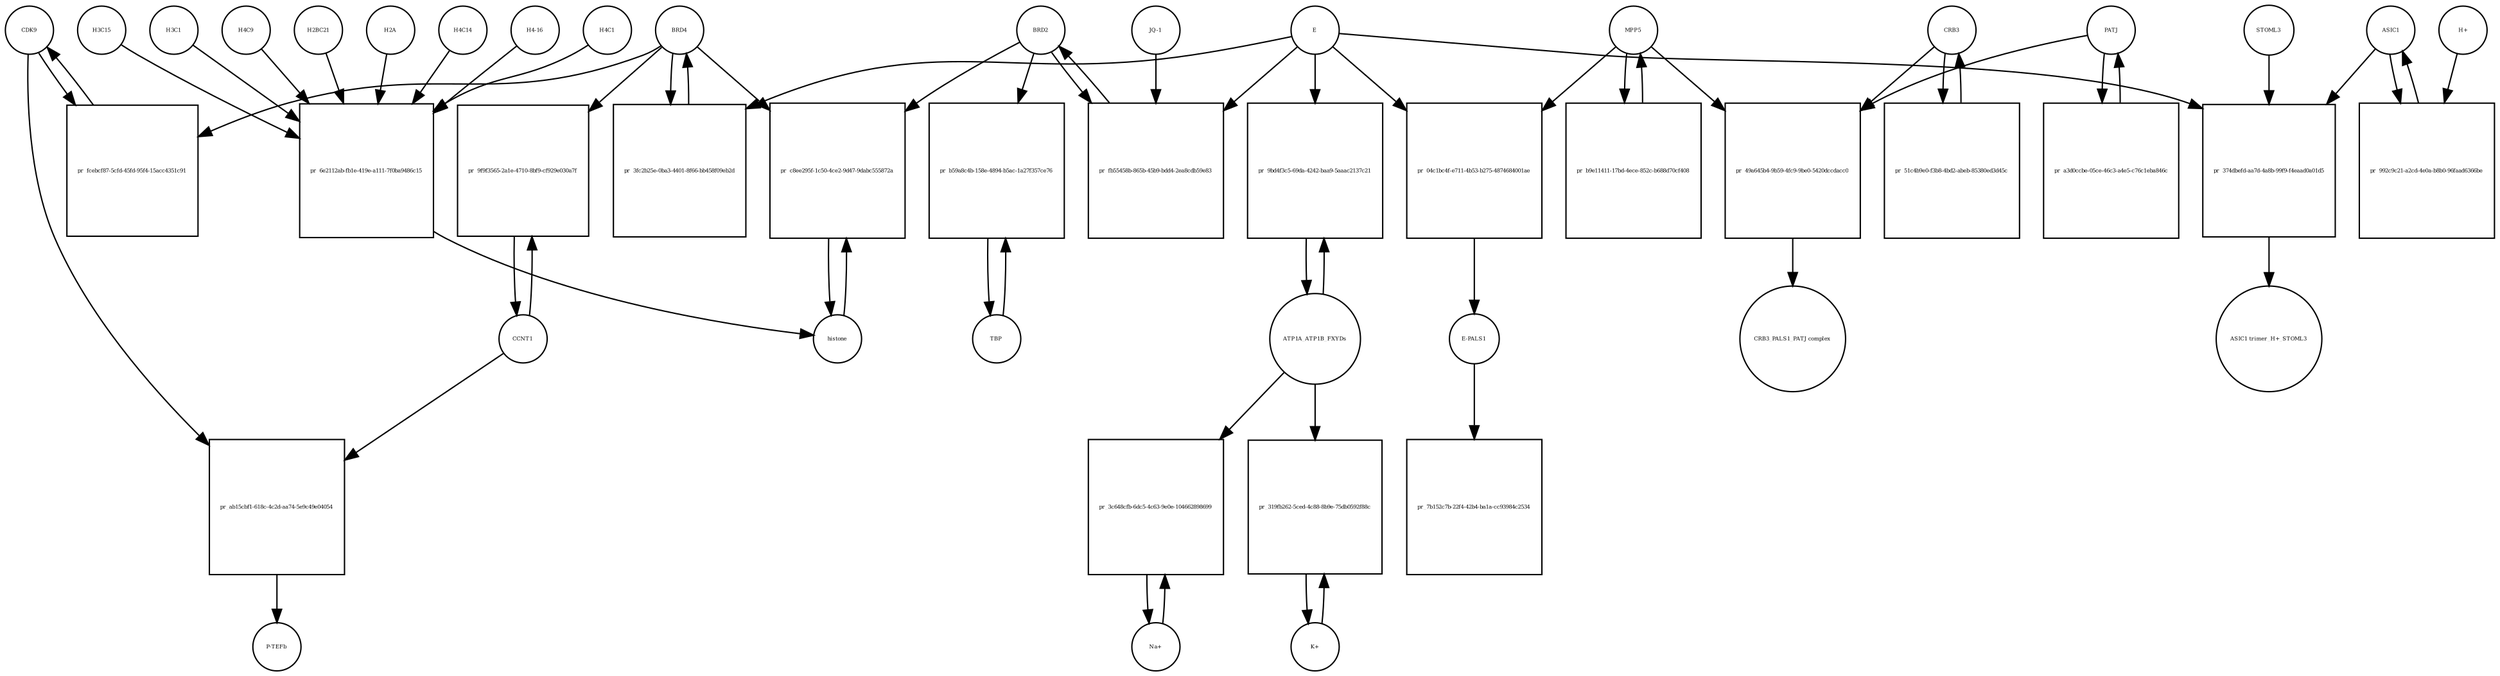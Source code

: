strict digraph  {
CDK9 [annotation="", bipartite=0, cls=macromolecule, fontsize=4, label=CDK9, shape=circle];
"pr_fcebcf87-5cfd-45fd-95f4-15acc4351c91" [annotation="", bipartite=1, cls=process, fontsize=4, label="pr_fcebcf87-5cfd-45fd-95f4-15acc4351c91", shape=square];
BRD4 [annotation="", bipartite=0, cls=macromolecule, fontsize=4, label=BRD4, shape=circle];
CCNT1 [annotation="", bipartite=0, cls=macromolecule, fontsize=4, label=CCNT1, shape=circle];
"pr_9f9f3565-2a1e-4710-8bf9-cf929e030a7f" [annotation="", bipartite=1, cls=process, fontsize=4, label="pr_9f9f3565-2a1e-4710-8bf9-cf929e030a7f", shape=square];
histone [annotation="", bipartite=0, cls=complex, fontsize=4, label=histone, shape=circle];
"pr_c8ee295f-1c50-4ce2-9d47-9dabc555872a" [annotation="", bipartite=1, cls=process, fontsize=4, label="pr_c8ee295f-1c50-4ce2-9d47-9dabc555872a", shape=square];
BRD2 [annotation="", bipartite=0, cls=macromolecule, fontsize=4, label=BRD2, shape=circle];
"pr_3fc2b25e-0ba3-4401-8f66-bb458f09eb2d" [annotation="", bipartite=1, cls=process, fontsize=4, label="pr_3fc2b25e-0ba3-4401-8f66-bb458f09eb2d", shape=square];
E [annotation=urn_miriam_ncbiprotein_BCD58755, bipartite=0, cls=macromolecule, fontsize=4, label=E, shape=circle];
H4C14 [annotation="", bipartite=0, cls=macromolecule, fontsize=4, label=H4C14, shape=circle];
"pr_6e2112ab-fb1e-419e-a111-7f0ba9486c15" [annotation="", bipartite=1, cls=process, fontsize=4, label="pr_6e2112ab-fb1e-419e-a111-7f0ba9486c15", shape=square];
"H4-16" [annotation="", bipartite=0, cls=macromolecule, fontsize=4, label="H4-16", shape=circle];
H4C1 [annotation="", bipartite=0, cls=macromolecule, fontsize=4, label=H4C1, shape=circle];
H3C15 [annotation="", bipartite=0, cls=macromolecule, fontsize=4, label=H3C15, shape=circle];
H3C1 [annotation="", bipartite=0, cls=macromolecule, fontsize=4, label=H3C1, shape=circle];
H4C9 [annotation="", bipartite=0, cls=macromolecule, fontsize=4, label=H4C9, shape=circle];
H2BC21 [annotation="", bipartite=0, cls=macromolecule, fontsize=4, label=H2BC21, shape=circle];
H2A [annotation=urn_miriam_interpro_IPR002119, bipartite=0, cls=macromolecule, fontsize=4, label=H2A, shape=circle];
"pr_fb55458b-865b-45b9-bdd4-2ea8cdb59e83" [annotation="", bipartite=1, cls=process, fontsize=4, label="pr_fb55458b-865b-45b9-bdd4-2ea8cdb59e83", shape=square];
"JQ-1" [annotation="urn_miriam_pubchem.compound_46907787", bipartite=0, cls="simple chemical", fontsize=4, label="JQ-1", shape=circle];
TBP [annotation="", bipartite=0, cls=macromolecule, fontsize=4, label=TBP, shape=circle];
"pr_b59a8c4b-158e-4894-b5ac-1a27f357ce76" [annotation="", bipartite=1, cls=process, fontsize=4, label="pr_b59a8c4b-158e-4894-b5ac-1a27f357ce76", shape=square];
"pr_04c1bc4f-e711-4b53-b275-4874684001ae" [annotation="", bipartite=1, cls=process, fontsize=4, label="pr_04c1bc4f-e711-4b53-b275-4874684001ae", shape=square];
MPP5 [annotation="", bipartite=0, cls=macromolecule, fontsize=4, label=MPP5, shape=circle];
"E-PALS1" [annotation="", bipartite=0, cls=complex, fontsize=4, label="E-PALS1", shape=circle];
"pr_7b152c7b-22f4-42b4-ba1a-cc93984c2534" [annotation="", bipartite=1, cls=process, fontsize=4, label="pr_7b152c7b-22f4-42b4-ba1a-cc93984c2534", shape=square];
"pr_b9e11411-17bd-4ece-852c-b688d70cf408" [annotation="", bipartite=1, cls=process, fontsize=4, label="pr_b9e11411-17bd-4ece-852c-b688d70cf408", shape=square];
CRB3 [annotation="", bipartite=0, cls=macromolecule, fontsize=4, label=CRB3, shape=circle];
"pr_51c4b9e0-f3b8-4bd2-abeb-85380ed3d45c" [annotation="", bipartite=1, cls=process, fontsize=4, label="pr_51c4b9e0-f3b8-4bd2-abeb-85380ed3d45c", shape=square];
PATJ [annotation="", bipartite=0, cls=macromolecule, fontsize=4, label=PATJ, shape=circle];
"pr_a3d0ccbe-05ce-46c3-a4e5-c76c1eba846c" [annotation="", bipartite=1, cls=process, fontsize=4, label="pr_a3d0ccbe-05ce-46c3-a4e5-c76c1eba846c", shape=square];
ATP1A_ATP1B_FXYDs [annotation="", bipartite=0, cls=complex, fontsize=4, label=ATP1A_ATP1B_FXYDs, shape=circle];
"pr_9bd4f3c5-69da-4242-baa9-5aaac2137c21" [annotation="", bipartite=1, cls=process, fontsize=4, label="pr_9bd4f3c5-69da-4242-baa9-5aaac2137c21", shape=square];
ASIC1 [annotation="", bipartite=0, cls="macromolecule multimer", fontsize=4, label=ASIC1, shape=circle];
"pr_992c9c21-a2cd-4e0a-b8b0-96faad6366be" [annotation="", bipartite=1, cls=process, fontsize=4, label="pr_992c9c21-a2cd-4e0a-b8b0-96faad6366be", shape=square];
"H+" [annotation="", bipartite=0, cls="simple chemical", fontsize=4, label="H+", shape=circle];
"pr_374dbefd-aa7d-4a8b-99f9-f4eaad0a01d5" [annotation="", bipartite=1, cls=process, fontsize=4, label="pr_374dbefd-aa7d-4a8b-99f9-f4eaad0a01d5", shape=square];
STOML3 [annotation="", bipartite=0, cls=macromolecule, fontsize=4, label=STOML3, shape=circle];
"ASIC1 trimer_H+_STOML3" [annotation="", bipartite=0, cls=complex, fontsize=4, label="ASIC1 trimer_H+_STOML3", shape=circle];
"K+" [annotation="", bipartite=0, cls="simple chemical", fontsize=4, label="K+", shape=circle];
"pr_319fb262-5ced-4c88-8b9e-75db0592f88c" [annotation="", bipartite=1, cls=process, fontsize=4, label="pr_319fb262-5ced-4c88-8b9e-75db0592f88c", shape=square];
"Na+" [annotation="", bipartite=0, cls="simple chemical", fontsize=4, label="Na+", shape=circle];
"pr_3c648cfb-6dc5-4c63-9e0e-104662898699" [annotation="", bipartite=1, cls=process, fontsize=4, label="pr_3c648cfb-6dc5-4c63-9e0e-104662898699", shape=square];
"pr_ab15cbf1-618c-4c2d-aa74-5e9c49e04054" [annotation="", bipartite=1, cls=process, fontsize=4, label="pr_ab15cbf1-618c-4c2d-aa74-5e9c49e04054", shape=square];
"P-TEFb" [annotation="", bipartite=0, cls=complex, fontsize=4, label="P-TEFb", shape=circle];
"pr_49a645b4-9b59-4fc9-9be0-5420dccdacc0" [annotation="", bipartite=1, cls=process, fontsize=4, label="pr_49a645b4-9b59-4fc9-9be0-5420dccdacc0", shape=square];
"CRB3_PALS1_PATJ complex" [annotation="", bipartite=0, cls=complex, fontsize=4, label="CRB3_PALS1_PATJ complex", shape=circle];
CDK9 -> "pr_fcebcf87-5cfd-45fd-95f4-15acc4351c91"  [annotation="", interaction_type=consumption];
CDK9 -> "pr_ab15cbf1-618c-4c2d-aa74-5e9c49e04054"  [annotation="", interaction_type=consumption];
"pr_fcebcf87-5cfd-45fd-95f4-15acc4351c91" -> CDK9  [annotation="", interaction_type=production];
BRD4 -> "pr_fcebcf87-5cfd-45fd-95f4-15acc4351c91"  [annotation="urn_miriam_doi_10.18632%2Foncotarget.18583|urn_miriam_doi_10.1016%2Fj.molcel.2005.06.027", interaction_type=catalysis];
BRD4 -> "pr_9f9f3565-2a1e-4710-8bf9-cf929e030a7f"  [annotation="urn_miriam_doi_10.1016%2Fj.molcel.2005.06.027", interaction_type=catalysis];
BRD4 -> "pr_c8ee295f-1c50-4ce2-9d47-9dabc555872a"  [annotation="urn_miriam_doi_10.1038%2Fnsmb.3228.|urn_miriam_doi_10.1016%2Fj.molcel.2008.01.018", interaction_type=catalysis];
BRD4 -> "pr_3fc2b25e-0ba3-4401-8f66-bb458f09eb2d"  [annotation="", interaction_type=consumption];
CCNT1 -> "pr_9f9f3565-2a1e-4710-8bf9-cf929e030a7f"  [annotation="", interaction_type=consumption];
CCNT1 -> "pr_ab15cbf1-618c-4c2d-aa74-5e9c49e04054"  [annotation="", interaction_type=consumption];
"pr_9f9f3565-2a1e-4710-8bf9-cf929e030a7f" -> CCNT1  [annotation="", interaction_type=production];
histone -> "pr_c8ee295f-1c50-4ce2-9d47-9dabc555872a"  [annotation="", interaction_type=consumption];
"pr_c8ee295f-1c50-4ce2-9d47-9dabc555872a" -> histone  [annotation="", interaction_type=production];
BRD2 -> "pr_c8ee295f-1c50-4ce2-9d47-9dabc555872a"  [annotation="urn_miriam_doi_10.1038%2Fnsmb.3228.|urn_miriam_doi_10.1016%2Fj.molcel.2008.01.018", interaction_type=catalysis];
BRD2 -> "pr_fb55458b-865b-45b9-bdd4-2ea8cdb59e83"  [annotation="", interaction_type=consumption];
BRD2 -> "pr_b59a8c4b-158e-4894-b5ac-1a27f357ce76"  [annotation="urn_miriam_doi_10.1007%2Fs11010-006-9223-6", interaction_type=catalysis];
"pr_3fc2b25e-0ba3-4401-8f66-bb458f09eb2d" -> BRD4  [annotation="", interaction_type=production];
E -> "pr_3fc2b25e-0ba3-4401-8f66-bb458f09eb2d"  [annotation="urn_miriam_doi_10.1038%2Fs41586-020-2286-9", interaction_type=inhibition];
E -> "pr_fb55458b-865b-45b9-bdd4-2ea8cdb59e83"  [annotation="urn_miriam_doi_10.1038%2Fs41586-020-2286-9|urn_miriam_doi_10.1080%2F15592294.2018.1469891", interaction_type=inhibition];
E -> "pr_04c1bc4f-e711-4b53-b275-4874684001ae"  [annotation="", interaction_type=consumption];
E -> "pr_9bd4f3c5-69da-4242-baa9-5aaac2137c21"  [annotation=urn_miriam_pubmed_21524776, interaction_type=inhibition];
E -> "pr_374dbefd-aa7d-4a8b-99f9-f4eaad0a01d5"  [annotation=urn_miriam_pubmed_21524776, interaction_type=inhibition];
H4C14 -> "pr_6e2112ab-fb1e-419e-a111-7f0ba9486c15"  [annotation="", interaction_type=consumption];
"pr_6e2112ab-fb1e-419e-a111-7f0ba9486c15" -> histone  [annotation="", interaction_type=production];
"H4-16" -> "pr_6e2112ab-fb1e-419e-a111-7f0ba9486c15"  [annotation="", interaction_type=consumption];
H4C1 -> "pr_6e2112ab-fb1e-419e-a111-7f0ba9486c15"  [annotation="", interaction_type=consumption];
H3C15 -> "pr_6e2112ab-fb1e-419e-a111-7f0ba9486c15"  [annotation="", interaction_type=consumption];
H3C1 -> "pr_6e2112ab-fb1e-419e-a111-7f0ba9486c15"  [annotation="", interaction_type=consumption];
H4C9 -> "pr_6e2112ab-fb1e-419e-a111-7f0ba9486c15"  [annotation="", interaction_type=consumption];
H2BC21 -> "pr_6e2112ab-fb1e-419e-a111-7f0ba9486c15"  [annotation="", interaction_type=consumption];
H2A -> "pr_6e2112ab-fb1e-419e-a111-7f0ba9486c15"  [annotation="", interaction_type=consumption];
"pr_fb55458b-865b-45b9-bdd4-2ea8cdb59e83" -> BRD2  [annotation="", interaction_type=production];
"JQ-1" -> "pr_fb55458b-865b-45b9-bdd4-2ea8cdb59e83"  [annotation="urn_miriam_doi_10.1038%2Fs41586-020-2286-9|urn_miriam_doi_10.1080%2F15592294.2018.1469891", interaction_type=inhibition];
TBP -> "pr_b59a8c4b-158e-4894-b5ac-1a27f357ce76"  [annotation="", interaction_type=consumption];
"pr_b59a8c4b-158e-4894-b5ac-1a27f357ce76" -> TBP  [annotation="", interaction_type=production];
"pr_04c1bc4f-e711-4b53-b275-4874684001ae" -> "E-PALS1"  [annotation="", interaction_type=production];
MPP5 -> "pr_04c1bc4f-e711-4b53-b275-4874684001ae"  [annotation="", interaction_type=consumption];
MPP5 -> "pr_b9e11411-17bd-4ece-852c-b688d70cf408"  [annotation="", interaction_type=consumption];
MPP5 -> "pr_49a645b4-9b59-4fc9-9be0-5420dccdacc0"  [annotation="", interaction_type=consumption];
"E-PALS1" -> "pr_7b152c7b-22f4-42b4-ba1a-cc93984c2534"  [annotation="", interaction_type=consumption];
"pr_b9e11411-17bd-4ece-852c-b688d70cf408" -> MPP5  [annotation="", interaction_type=production];
CRB3 -> "pr_51c4b9e0-f3b8-4bd2-abeb-85380ed3d45c"  [annotation="", interaction_type=consumption];
CRB3 -> "pr_49a645b4-9b59-4fc9-9be0-5420dccdacc0"  [annotation="", interaction_type=consumption];
"pr_51c4b9e0-f3b8-4bd2-abeb-85380ed3d45c" -> CRB3  [annotation="", interaction_type=production];
PATJ -> "pr_a3d0ccbe-05ce-46c3-a4e5-c76c1eba846c"  [annotation="", interaction_type=consumption];
PATJ -> "pr_49a645b4-9b59-4fc9-9be0-5420dccdacc0"  [annotation="", interaction_type=consumption];
"pr_a3d0ccbe-05ce-46c3-a4e5-c76c1eba846c" -> PATJ  [annotation="", interaction_type=production];
ATP1A_ATP1B_FXYDs -> "pr_9bd4f3c5-69da-4242-baa9-5aaac2137c21"  [annotation="", interaction_type=consumption];
ATP1A_ATP1B_FXYDs -> "pr_319fb262-5ced-4c88-8b9e-75db0592f88c"  [annotation=urn_miriam_pubmed_21524776, interaction_type="necessary stimulation"];
ATP1A_ATP1B_FXYDs -> "pr_3c648cfb-6dc5-4c63-9e0e-104662898699"  [annotation=urn_miriam_pubmed_21524776, interaction_type="necessary stimulation"];
"pr_9bd4f3c5-69da-4242-baa9-5aaac2137c21" -> ATP1A_ATP1B_FXYDs  [annotation="", interaction_type=production];
ASIC1 -> "pr_992c9c21-a2cd-4e0a-b8b0-96faad6366be"  [annotation="", interaction_type=consumption];
ASIC1 -> "pr_374dbefd-aa7d-4a8b-99f9-f4eaad0a01d5"  [annotation="", interaction_type=consumption];
"pr_992c9c21-a2cd-4e0a-b8b0-96faad6366be" -> ASIC1  [annotation="", interaction_type=production];
"H+" -> "pr_992c9c21-a2cd-4e0a-b8b0-96faad6366be"  [annotation="", interaction_type=consumption];
"pr_374dbefd-aa7d-4a8b-99f9-f4eaad0a01d5" -> "ASIC1 trimer_H+_STOML3"  [annotation="", interaction_type=production];
STOML3 -> "pr_374dbefd-aa7d-4a8b-99f9-f4eaad0a01d5"  [annotation="", interaction_type=consumption];
"K+" -> "pr_319fb262-5ced-4c88-8b9e-75db0592f88c"  [annotation="", interaction_type=consumption];
"pr_319fb262-5ced-4c88-8b9e-75db0592f88c" -> "K+"  [annotation="", interaction_type=production];
"Na+" -> "pr_3c648cfb-6dc5-4c63-9e0e-104662898699"  [annotation="", interaction_type=consumption];
"pr_3c648cfb-6dc5-4c63-9e0e-104662898699" -> "Na+"  [annotation="", interaction_type=production];
"pr_ab15cbf1-618c-4c2d-aa74-5e9c49e04054" -> "P-TEFb"  [annotation="", interaction_type=production];
"pr_49a645b4-9b59-4fc9-9be0-5420dccdacc0" -> "CRB3_PALS1_PATJ complex"  [annotation="", interaction_type=production];
}

